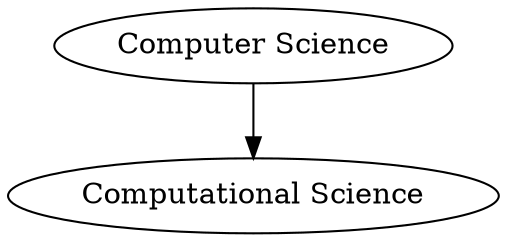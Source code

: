 digraph CS{
	computer_science[label="Computer Science"]
	computational_science[label="Computational Science"]

	computer_science -> computational_science //rich; come back to this later.
}
